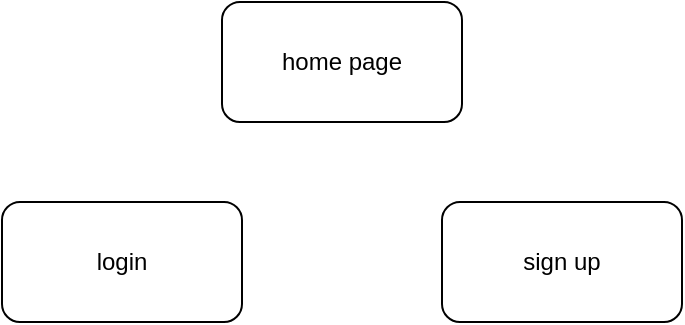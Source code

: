 <mxfile version="22.1.11" type="github">
  <diagram name="Pagina-1" id="hWknhxOYkEdt-1NeysDp">
    <mxGraphModel dx="1662" dy="1072" grid="1" gridSize="10" guides="1" tooltips="1" connect="1" arrows="1" fold="1" page="1" pageScale="1" pageWidth="827" pageHeight="1169" math="0" shadow="0">
      <root>
        <mxCell id="0" />
        <mxCell id="1" parent="0" />
        <mxCell id="NIK9UyCL3M6__AFjqT6h-1" value="home page" style="rounded=1;whiteSpace=wrap;html=1;" vertex="1" parent="1">
          <mxGeometry x="350" y="30" width="120" height="60" as="geometry" />
        </mxCell>
        <mxCell id="NIK9UyCL3M6__AFjqT6h-2" value="login" style="rounded=1;whiteSpace=wrap;html=1;" vertex="1" parent="1">
          <mxGeometry x="240" y="130" width="120" height="60" as="geometry" />
        </mxCell>
        <mxCell id="NIK9UyCL3M6__AFjqT6h-3" value="sign up" style="rounded=1;whiteSpace=wrap;html=1;" vertex="1" parent="1">
          <mxGeometry x="460" y="130" width="120" height="60" as="geometry" />
        </mxCell>
      </root>
    </mxGraphModel>
  </diagram>
</mxfile>
